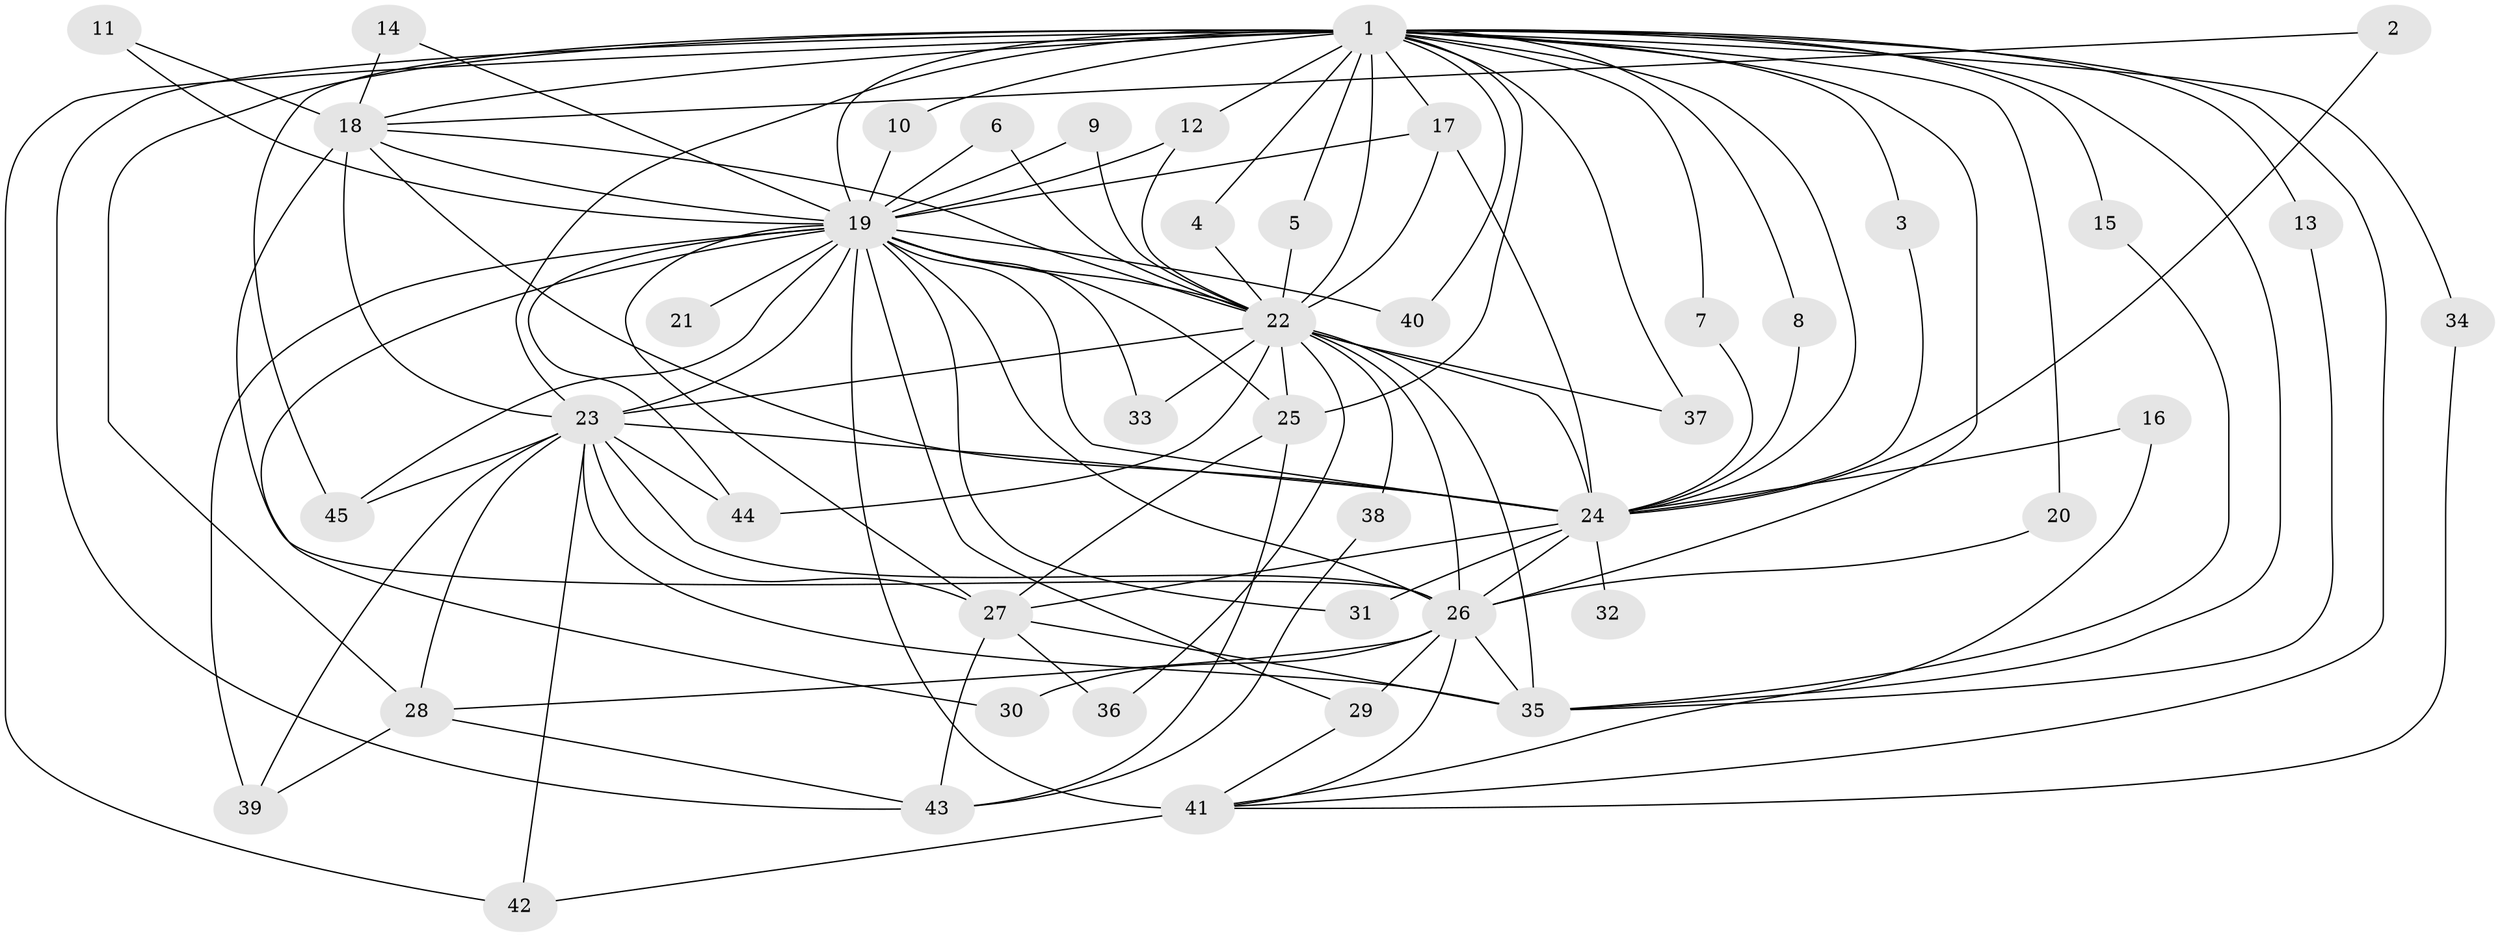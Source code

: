 // original degree distribution, {18: 0.011764705882352941, 23: 0.011764705882352941, 25: 0.011764705882352941, 20: 0.011764705882352941, 14: 0.011764705882352941, 24: 0.011764705882352941, 19: 0.023529411764705882, 17: 0.011764705882352941, 15: 0.011764705882352941, 3: 0.15294117647058825, 2: 0.611764705882353, 4: 0.047058823529411764, 9: 0.011764705882352941, 5: 0.03529411764705882, 6: 0.011764705882352941, 7: 0.011764705882352941}
// Generated by graph-tools (version 1.1) at 2025/25/03/09/25 03:25:49]
// undirected, 45 vertices, 113 edges
graph export_dot {
graph [start="1"]
  node [color=gray90,style=filled];
  1;
  2;
  3;
  4;
  5;
  6;
  7;
  8;
  9;
  10;
  11;
  12;
  13;
  14;
  15;
  16;
  17;
  18;
  19;
  20;
  21;
  22;
  23;
  24;
  25;
  26;
  27;
  28;
  29;
  30;
  31;
  32;
  33;
  34;
  35;
  36;
  37;
  38;
  39;
  40;
  41;
  42;
  43;
  44;
  45;
  1 -- 3 [weight=1.0];
  1 -- 4 [weight=1.0];
  1 -- 5 [weight=1.0];
  1 -- 7 [weight=1.0];
  1 -- 8 [weight=1.0];
  1 -- 10 [weight=1.0];
  1 -- 12 [weight=1.0];
  1 -- 13 [weight=1.0];
  1 -- 15 [weight=1.0];
  1 -- 17 [weight=2.0];
  1 -- 18 [weight=2.0];
  1 -- 19 [weight=4.0];
  1 -- 20 [weight=1.0];
  1 -- 22 [weight=5.0];
  1 -- 23 [weight=3.0];
  1 -- 24 [weight=2.0];
  1 -- 25 [weight=1.0];
  1 -- 26 [weight=3.0];
  1 -- 28 [weight=1.0];
  1 -- 34 [weight=1.0];
  1 -- 35 [weight=1.0];
  1 -- 37 [weight=1.0];
  1 -- 40 [weight=1.0];
  1 -- 41 [weight=1.0];
  1 -- 42 [weight=1.0];
  1 -- 43 [weight=1.0];
  1 -- 45 [weight=1.0];
  2 -- 18 [weight=1.0];
  2 -- 24 [weight=2.0];
  3 -- 24 [weight=1.0];
  4 -- 22 [weight=1.0];
  5 -- 22 [weight=1.0];
  6 -- 19 [weight=1.0];
  6 -- 22 [weight=1.0];
  7 -- 24 [weight=1.0];
  8 -- 24 [weight=1.0];
  9 -- 19 [weight=1.0];
  9 -- 22 [weight=1.0];
  10 -- 19 [weight=1.0];
  11 -- 18 [weight=1.0];
  11 -- 19 [weight=1.0];
  12 -- 19 [weight=1.0];
  12 -- 22 [weight=1.0];
  13 -- 35 [weight=1.0];
  14 -- 18 [weight=1.0];
  14 -- 19 [weight=1.0];
  15 -- 35 [weight=1.0];
  16 -- 24 [weight=1.0];
  16 -- 41 [weight=1.0];
  17 -- 19 [weight=1.0];
  17 -- 22 [weight=1.0];
  17 -- 24 [weight=1.0];
  18 -- 19 [weight=2.0];
  18 -- 22 [weight=3.0];
  18 -- 23 [weight=1.0];
  18 -- 24 [weight=2.0];
  18 -- 26 [weight=1.0];
  19 -- 21 [weight=1.0];
  19 -- 22 [weight=5.0];
  19 -- 23 [weight=3.0];
  19 -- 24 [weight=3.0];
  19 -- 25 [weight=2.0];
  19 -- 26 [weight=2.0];
  19 -- 27 [weight=1.0];
  19 -- 29 [weight=1.0];
  19 -- 30 [weight=1.0];
  19 -- 31 [weight=1.0];
  19 -- 33 [weight=1.0];
  19 -- 39 [weight=2.0];
  19 -- 40 [weight=1.0];
  19 -- 41 [weight=4.0];
  19 -- 44 [weight=1.0];
  19 -- 45 [weight=1.0];
  20 -- 26 [weight=1.0];
  22 -- 23 [weight=2.0];
  22 -- 24 [weight=2.0];
  22 -- 25 [weight=1.0];
  22 -- 26 [weight=2.0];
  22 -- 33 [weight=1.0];
  22 -- 35 [weight=1.0];
  22 -- 36 [weight=1.0];
  22 -- 37 [weight=1.0];
  22 -- 38 [weight=1.0];
  22 -- 44 [weight=1.0];
  23 -- 24 [weight=1.0];
  23 -- 26 [weight=1.0];
  23 -- 27 [weight=1.0];
  23 -- 28 [weight=1.0];
  23 -- 35 [weight=1.0];
  23 -- 39 [weight=1.0];
  23 -- 42 [weight=1.0];
  23 -- 44 [weight=1.0];
  23 -- 45 [weight=1.0];
  24 -- 26 [weight=3.0];
  24 -- 27 [weight=1.0];
  24 -- 31 [weight=1.0];
  24 -- 32 [weight=1.0];
  25 -- 27 [weight=2.0];
  25 -- 43 [weight=1.0];
  26 -- 28 [weight=1.0];
  26 -- 29 [weight=1.0];
  26 -- 30 [weight=1.0];
  26 -- 35 [weight=1.0];
  26 -- 41 [weight=1.0];
  27 -- 35 [weight=1.0];
  27 -- 36 [weight=1.0];
  27 -- 43 [weight=1.0];
  28 -- 39 [weight=1.0];
  28 -- 43 [weight=1.0];
  29 -- 41 [weight=1.0];
  34 -- 41 [weight=1.0];
  38 -- 43 [weight=1.0];
  41 -- 42 [weight=1.0];
}
